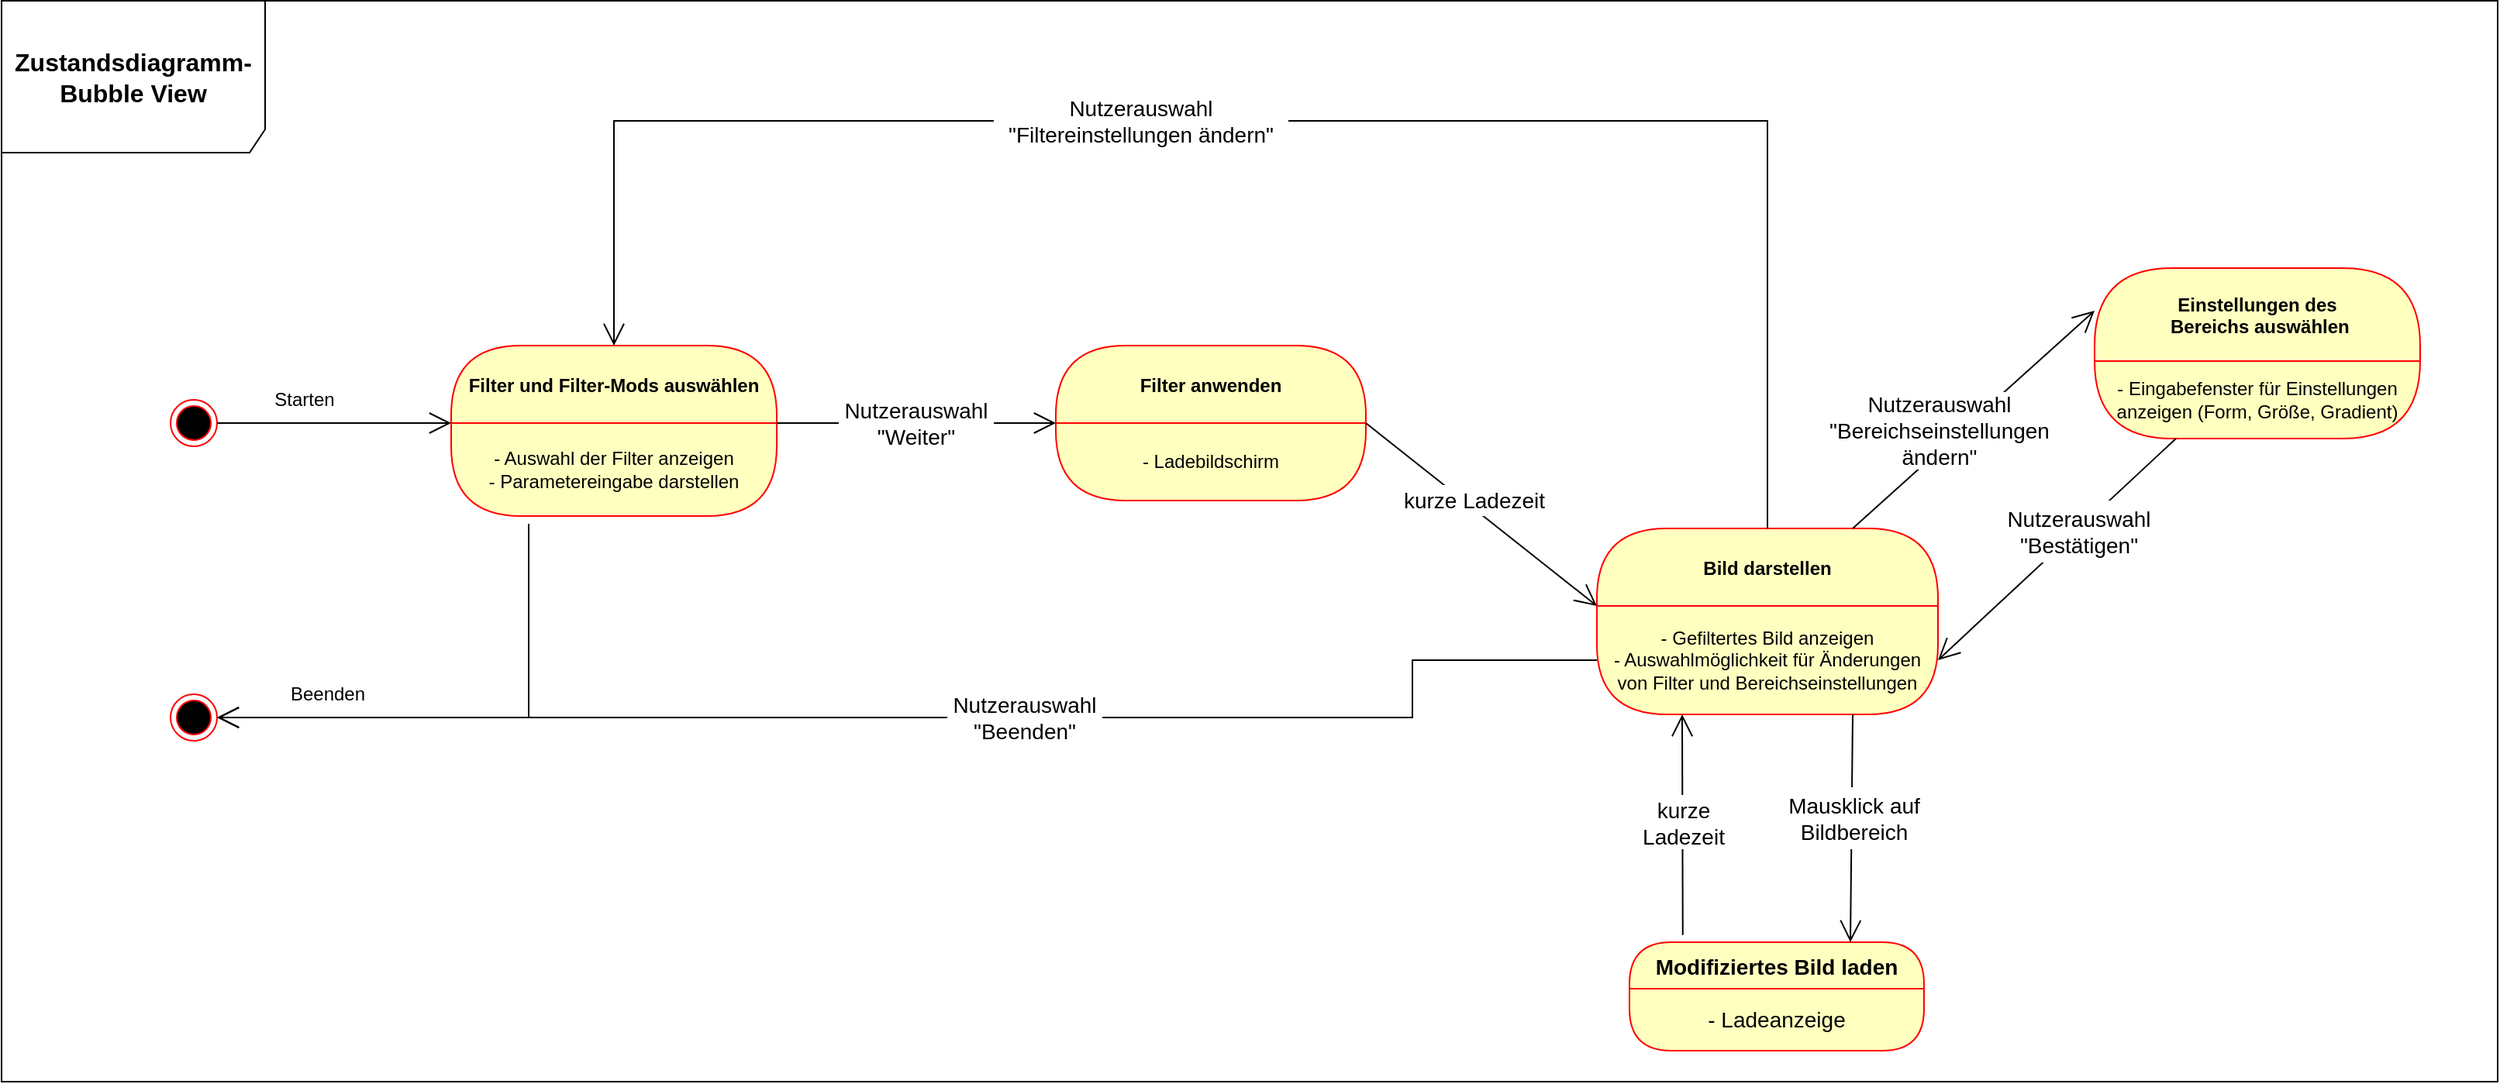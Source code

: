 <mxfile version="15.7.4" type="device"><diagram name="Page-1" id="e7e014a7-5840-1c2e-5031-d8a46d1fe8dd"><mxGraphModel dx="2372" dy="720" grid="1" gridSize="10" guides="1" tooltips="1" connect="1" arrows="1" fold="1" page="1" pageScale="1" pageWidth="1169" pageHeight="826" background="none" math="0" shadow="0"><root><mxCell id="0"/><mxCell id="1" parent="0"/><mxCell id="6gda86xVbCdpZFsxEmQH-41" value="Einstellungen des&#10; Bereichs auswählen" style="swimlane;fontStyle=1;align=center;verticalAlign=middle;childLayout=stackLayout;horizontal=1;startSize=60;horizontalStack=0;resizeParent=0;resizeLast=1;container=0;fontColor=#000000;collapsible=0;rounded=1;arcSize=30;strokeColor=#ff0000;fillColor=#ffffc0;swimlaneFillColor=#ffffc0;dropTarget=0;" vertex="1" parent="1"><mxGeometry x="1270" y="185" width="210" height="110" as="geometry"/></mxCell><mxCell id="6gda86xVbCdpZFsxEmQH-42" value="- Eingabefenster für Einstellungen anzeigen (Form, Größe, Gradient)" style="text;html=1;strokeColor=none;fillColor=none;align=center;verticalAlign=middle;spacingLeft=4;spacingRight=4;whiteSpace=wrap;overflow=hidden;rotatable=0;fontColor=#000000;" vertex="1" parent="6gda86xVbCdpZFsxEmQH-41"><mxGeometry y="60" width="210" height="50" as="geometry"/></mxCell><mxCell id="6gda86xVbCdpZFsxEmQH-50" value="Filter und Filter-Mods auswählen" style="swimlane;fontStyle=1;align=center;verticalAlign=middle;childLayout=stackLayout;horizontal=1;startSize=50;horizontalStack=0;resizeParent=0;resizeLast=1;container=0;fontColor=#000000;collapsible=0;rounded=1;arcSize=30;strokeColor=#ff0000;fillColor=#ffffc0;swimlaneFillColor=#ffffc0;dropTarget=0;" vertex="1" parent="1"><mxGeometry x="210" y="235" width="210" height="110" as="geometry"/></mxCell><mxCell id="6gda86xVbCdpZFsxEmQH-51" value="- Auswahl der Filter anzeigen&lt;br&gt;- Parametereingabe darstellen" style="text;html=1;strokeColor=none;fillColor=none;align=center;verticalAlign=middle;spacingLeft=4;spacingRight=4;whiteSpace=wrap;overflow=hidden;rotatable=0;fontColor=#000000;" vertex="1" parent="6gda86xVbCdpZFsxEmQH-50"><mxGeometry y="50" width="210" height="60" as="geometry"/></mxCell><mxCell id="6gda86xVbCdpZFsxEmQH-56" value="&lt;font style=&quot;font-size: 16px&quot;&gt;&lt;b&gt;Zustandsdiagramm-&lt;br&gt;Bubble View&lt;/b&gt;&lt;/font&gt;" style="shape=umlFrame;whiteSpace=wrap;html=1;width=170;height=98;" vertex="1" parent="1"><mxGeometry x="-80" y="12.5" width="1610" height="697.5" as="geometry"/></mxCell><mxCell id="6gda86xVbCdpZFsxEmQH-57" value="" style="ellipse;html=1;shape=endState;fillColor=#000000;strokeColor=#ff0000;" vertex="1" parent="1"><mxGeometry x="29" y="270" width="30" height="30" as="geometry"/></mxCell><mxCell id="6gda86xVbCdpZFsxEmQH-58" value="" style="ellipse;html=1;shape=endState;fillColor=#000000;strokeColor=#ff0000;" vertex="1" parent="1"><mxGeometry x="29" y="460" width="30" height="30" as="geometry"/></mxCell><mxCell id="6gda86xVbCdpZFsxEmQH-59" value="" style="endArrow=open;endFill=1;endSize=12;html=1;rounded=0;exitX=1;exitY=0.5;exitDx=0;exitDy=0;entryX=0;entryY=0;entryDx=0;entryDy=0;" edge="1" parent="1" source="6gda86xVbCdpZFsxEmQH-57" target="6gda86xVbCdpZFsxEmQH-51"><mxGeometry width="160" relative="1" as="geometry"><mxPoint x="70" y="270" as="sourcePoint"/><mxPoint x="180" y="284" as="targetPoint"/></mxGeometry></mxCell><mxCell id="6gda86xVbCdpZFsxEmQH-60" value="" style="endArrow=open;endFill=1;endSize=12;html=1;rounded=0;entryX=1;entryY=0.5;entryDx=0;entryDy=0;" edge="1" parent="1" target="6gda86xVbCdpZFsxEmQH-58"><mxGeometry width="160" relative="1" as="geometry"><mxPoint x="260" y="350" as="sourcePoint"/><mxPoint x="260" y="344.33" as="targetPoint"/><Array as="points"><mxPoint x="260" y="475"/><mxPoint x="140" y="475"/></Array></mxGeometry></mxCell><mxCell id="6gda86xVbCdpZFsxEmQH-61" value="Starten" style="text;html=1;align=center;verticalAlign=middle;resizable=0;points=[];autosize=1;strokeColor=none;fillColor=none;" vertex="1" parent="1"><mxGeometry x="90" y="260" width="50" height="20" as="geometry"/></mxCell><mxCell id="6gda86xVbCdpZFsxEmQH-62" value="Beenden" style="text;html=1;align=center;verticalAlign=middle;resizable=0;points=[];autosize=1;strokeColor=none;fillColor=none;" vertex="1" parent="1"><mxGeometry x="100" y="450" width="60" height="20" as="geometry"/></mxCell><mxCell id="6gda86xVbCdpZFsxEmQH-68" value="Bild darstellen" style="swimlane;fontStyle=1;align=center;verticalAlign=middle;childLayout=stackLayout;horizontal=1;startSize=50;horizontalStack=0;resizeParent=0;resizeLast=1;container=0;fontColor=#000000;collapsible=0;rounded=1;arcSize=30;strokeColor=#ff0000;fillColor=#ffffc0;swimlaneFillColor=#ffffc0;dropTarget=0;" vertex="1" parent="1"><mxGeometry x="949" y="353" width="220" height="120" as="geometry"/></mxCell><mxCell id="6gda86xVbCdpZFsxEmQH-69" value="- Gefiltertes Bild anzeigen&lt;br&gt;- Auswahlmöglichkeit für Änderungen von Filter und Bereichseinstellungen" style="text;html=1;strokeColor=none;fillColor=none;align=center;verticalAlign=middle;spacingLeft=4;spacingRight=4;whiteSpace=wrap;overflow=hidden;rotatable=0;fontColor=#000000;" vertex="1" parent="6gda86xVbCdpZFsxEmQH-68"><mxGeometry y="50" width="220" height="70" as="geometry"/></mxCell><mxCell id="6gda86xVbCdpZFsxEmQH-71" value="Filter anwenden" style="swimlane;fontStyle=1;align=center;verticalAlign=middle;childLayout=stackLayout;horizontal=1;startSize=50;horizontalStack=0;resizeParent=0;resizeLast=1;container=0;fontColor=#000000;collapsible=0;rounded=1;arcSize=30;strokeColor=#ff0000;fillColor=#ffffc0;swimlaneFillColor=#ffffc0;dropTarget=0;" vertex="1" parent="1"><mxGeometry x="600" y="235" width="200" height="100" as="geometry"/></mxCell><mxCell id="6gda86xVbCdpZFsxEmQH-72" value="- Ladebildschirm" style="text;html=1;strokeColor=none;fillColor=none;align=center;verticalAlign=middle;spacingLeft=4;spacingRight=4;whiteSpace=wrap;overflow=hidden;rotatable=0;fontColor=#000000;" vertex="1" parent="6gda86xVbCdpZFsxEmQH-71"><mxGeometry y="50" width="200" height="50" as="geometry"/></mxCell><mxCell id="6gda86xVbCdpZFsxEmQH-75" value="" style="endArrow=open;endFill=1;endSize=12;html=1;rounded=0;exitX=1;exitY=0;exitDx=0;exitDy=0;entryX=0;entryY=0;entryDx=0;entryDy=0;" edge="1" parent="1" source="6gda86xVbCdpZFsxEmQH-51" target="6gda86xVbCdpZFsxEmQH-72"><mxGeometry width="160" relative="1" as="geometry"><mxPoint x="540" y="450" as="sourcePoint"/><mxPoint x="700" y="450" as="targetPoint"/></mxGeometry></mxCell><mxCell id="6gda86xVbCdpZFsxEmQH-76" value="" style="endArrow=open;endFill=1;endSize=12;html=1;rounded=0;entryX=0;entryY=0;entryDx=0;entryDy=0;exitX=1;exitY=0;exitDx=0;exitDy=0;" edge="1" parent="1" source="6gda86xVbCdpZFsxEmQH-72" target="6gda86xVbCdpZFsxEmQH-69"><mxGeometry width="160" relative="1" as="geometry"><mxPoint x="540" y="450" as="sourcePoint"/><mxPoint x="700" y="450" as="targetPoint"/></mxGeometry></mxCell><mxCell id="6gda86xVbCdpZFsxEmQH-77" value="" style="endArrow=open;endFill=1;endSize=12;html=1;rounded=0;entryX=0;entryY=0.25;entryDx=0;entryDy=0;exitX=0.75;exitY=0;exitDx=0;exitDy=0;" edge="1" parent="1" source="6gda86xVbCdpZFsxEmQH-68" target="6gda86xVbCdpZFsxEmQH-41"><mxGeometry width="160" relative="1" as="geometry"><mxPoint x="1150" y="360" as="sourcePoint"/><mxPoint x="700" y="450" as="targetPoint"/></mxGeometry></mxCell><mxCell id="6gda86xVbCdpZFsxEmQH-79" value="" style="endArrow=open;endFill=1;endSize=12;html=1;rounded=0;exitX=0.25;exitY=1;exitDx=0;exitDy=0;entryX=1;entryY=0.5;entryDx=0;entryDy=0;" edge="1" parent="1" source="6gda86xVbCdpZFsxEmQH-42" target="6gda86xVbCdpZFsxEmQH-69"><mxGeometry width="160" relative="1" as="geometry"><mxPoint x="1300" y="340" as="sourcePoint"/><mxPoint x="1150" y="450" as="targetPoint"/></mxGeometry></mxCell><mxCell id="6gda86xVbCdpZFsxEmQH-87" value="" style="endArrow=open;endFill=1;endSize=12;html=1;rounded=0;exitX=0;exitY=0.5;exitDx=0;exitDy=0;entryX=1;entryY=0.5;entryDx=0;entryDy=0;" edge="1" parent="1" source="6gda86xVbCdpZFsxEmQH-69" target="6gda86xVbCdpZFsxEmQH-58"><mxGeometry width="160" relative="1" as="geometry"><mxPoint x="580" y="640" as="sourcePoint"/><mxPoint x="250" y="480" as="targetPoint"/><Array as="points"><mxPoint x="830" y="438"/><mxPoint x="830" y="475"/></Array></mxGeometry></mxCell><mxCell id="6gda86xVbCdpZFsxEmQH-89" value="" style="endArrow=open;endFill=1;endSize=12;html=1;rounded=0;entryX=0.5;entryY=0;entryDx=0;entryDy=0;exitX=0.5;exitY=0;exitDx=0;exitDy=0;" edge="1" parent="1" source="6gda86xVbCdpZFsxEmQH-68" target="6gda86xVbCdpZFsxEmQH-50"><mxGeometry width="160" relative="1" as="geometry"><mxPoint x="700" y="330" as="sourcePoint"/><mxPoint x="860" y="330" as="targetPoint"/><Array as="points"><mxPoint x="1059" y="90"/><mxPoint x="315" y="90"/></Array></mxGeometry></mxCell><mxCell id="6gda86xVbCdpZFsxEmQH-95" value="Nutzerauswahl &quot;Filtereinstellungen ändern&quot;" style="whiteSpace=wrap;html=1;fontSize=14;strokeColor=none;" vertex="1" parent="1"><mxGeometry x="560" y="80" width="190" height="20" as="geometry"/></mxCell><mxCell id="6gda86xVbCdpZFsxEmQH-98" value="Nutzerauswahl &quot;Beenden&quot;" style="whiteSpace=wrap;html=1;fontSize=14;strokeColor=none;" vertex="1" parent="1"><mxGeometry x="530" y="455" width="100" height="40" as="geometry"/></mxCell><mxCell id="6gda86xVbCdpZFsxEmQH-102" value="Nutzerauswahl &quot;Bereichseinstellungen ändern&quot;" style="whiteSpace=wrap;html=1;fontSize=14;strokeColor=none;" vertex="1" parent="1"><mxGeometry x="1095" y="265" width="150" height="50" as="geometry"/></mxCell><mxCell id="6gda86xVbCdpZFsxEmQH-103" value="Nutzerauswahl &quot;Bestätigen&quot;" style="whiteSpace=wrap;html=1;fontSize=14;strokeColor=none;" vertex="1" parent="1"><mxGeometry x="1210" y="335" width="100" height="40" as="geometry"/></mxCell><mxCell id="6gda86xVbCdpZFsxEmQH-107" value="Modifiziertes Bild laden" style="swimlane;fontStyle=1;align=center;verticalAlign=middle;childLayout=stackLayout;horizontal=1;startSize=30;horizontalStack=0;resizeParent=0;resizeLast=1;container=0;fontColor=#000000;collapsible=0;rounded=1;arcSize=30;strokeColor=#ff0000;fillColor=#ffffc0;swimlaneFillColor=#ffffc0;dropTarget=0;fontSize=14;" vertex="1" parent="1"><mxGeometry x="970" y="620" width="190" height="70" as="geometry"/></mxCell><mxCell id="6gda86xVbCdpZFsxEmQH-108" value="- Ladeanzeige" style="text;html=1;strokeColor=none;fillColor=none;align=center;verticalAlign=middle;spacingLeft=4;spacingRight=4;whiteSpace=wrap;overflow=hidden;rotatable=0;fontColor=#000000;fontSize=14;" vertex="1" parent="6gda86xVbCdpZFsxEmQH-107"><mxGeometry y="30" width="190" height="40" as="geometry"/></mxCell><mxCell id="6gda86xVbCdpZFsxEmQH-110" value="" style="endArrow=open;endFill=1;endSize=12;html=1;rounded=0;fontSize=14;entryX=0.75;entryY=0;entryDx=0;entryDy=0;exitX=0.75;exitY=1;exitDx=0;exitDy=0;" edge="1" parent="1" source="6gda86xVbCdpZFsxEmQH-69" target="6gda86xVbCdpZFsxEmQH-107"><mxGeometry width="160" relative="1" as="geometry"><mxPoint x="1130" y="430" as="sourcePoint"/><mxPoint x="1290" y="430" as="targetPoint"/></mxGeometry></mxCell><mxCell id="6gda86xVbCdpZFsxEmQH-111" value="Mausklick auf Bildbereich" style="whiteSpace=wrap;html=1;fontSize=14;strokeColor=none;" vertex="1" parent="1"><mxGeometry x="1070" y="520" width="90" height="40" as="geometry"/></mxCell><mxCell id="6gda86xVbCdpZFsxEmQH-114" value="" style="endArrow=open;endFill=1;endSize=12;html=1;rounded=0;fontSize=14;entryX=0.25;entryY=1;entryDx=0;entryDy=0;exitX=0.181;exitY=-0.066;exitDx=0;exitDy=0;exitPerimeter=0;" edge="1" parent="1" source="6gda86xVbCdpZFsxEmQH-107" target="6gda86xVbCdpZFsxEmQH-69"><mxGeometry width="160" relative="1" as="geometry"><mxPoint x="1130" y="430" as="sourcePoint"/><mxPoint x="1290" y="430" as="targetPoint"/></mxGeometry></mxCell><mxCell id="6gda86xVbCdpZFsxEmQH-115" value="kurze Ladezeit" style="whiteSpace=wrap;html=1;fontSize=14;strokeColor=none;" vertex="1" parent="1"><mxGeometry x="970" y="525" width="70" height="35" as="geometry"/></mxCell><mxCell id="6gda86xVbCdpZFsxEmQH-116" value="Nutzerauswahl &quot;Weiter&quot;" style="whiteSpace=wrap;html=1;fontSize=14;strokeColor=none;" vertex="1" parent="1"><mxGeometry x="460" y="265" width="100" height="40" as="geometry"/></mxCell><mxCell id="6gda86xVbCdpZFsxEmQH-117" value="kurze Ladezeit" style="whiteSpace=wrap;html=1;fontSize=14;strokeColor=none;" vertex="1" parent="1"><mxGeometry x="820" y="325" width="100" height="20" as="geometry"/></mxCell></root></mxGraphModel></diagram></mxfile>